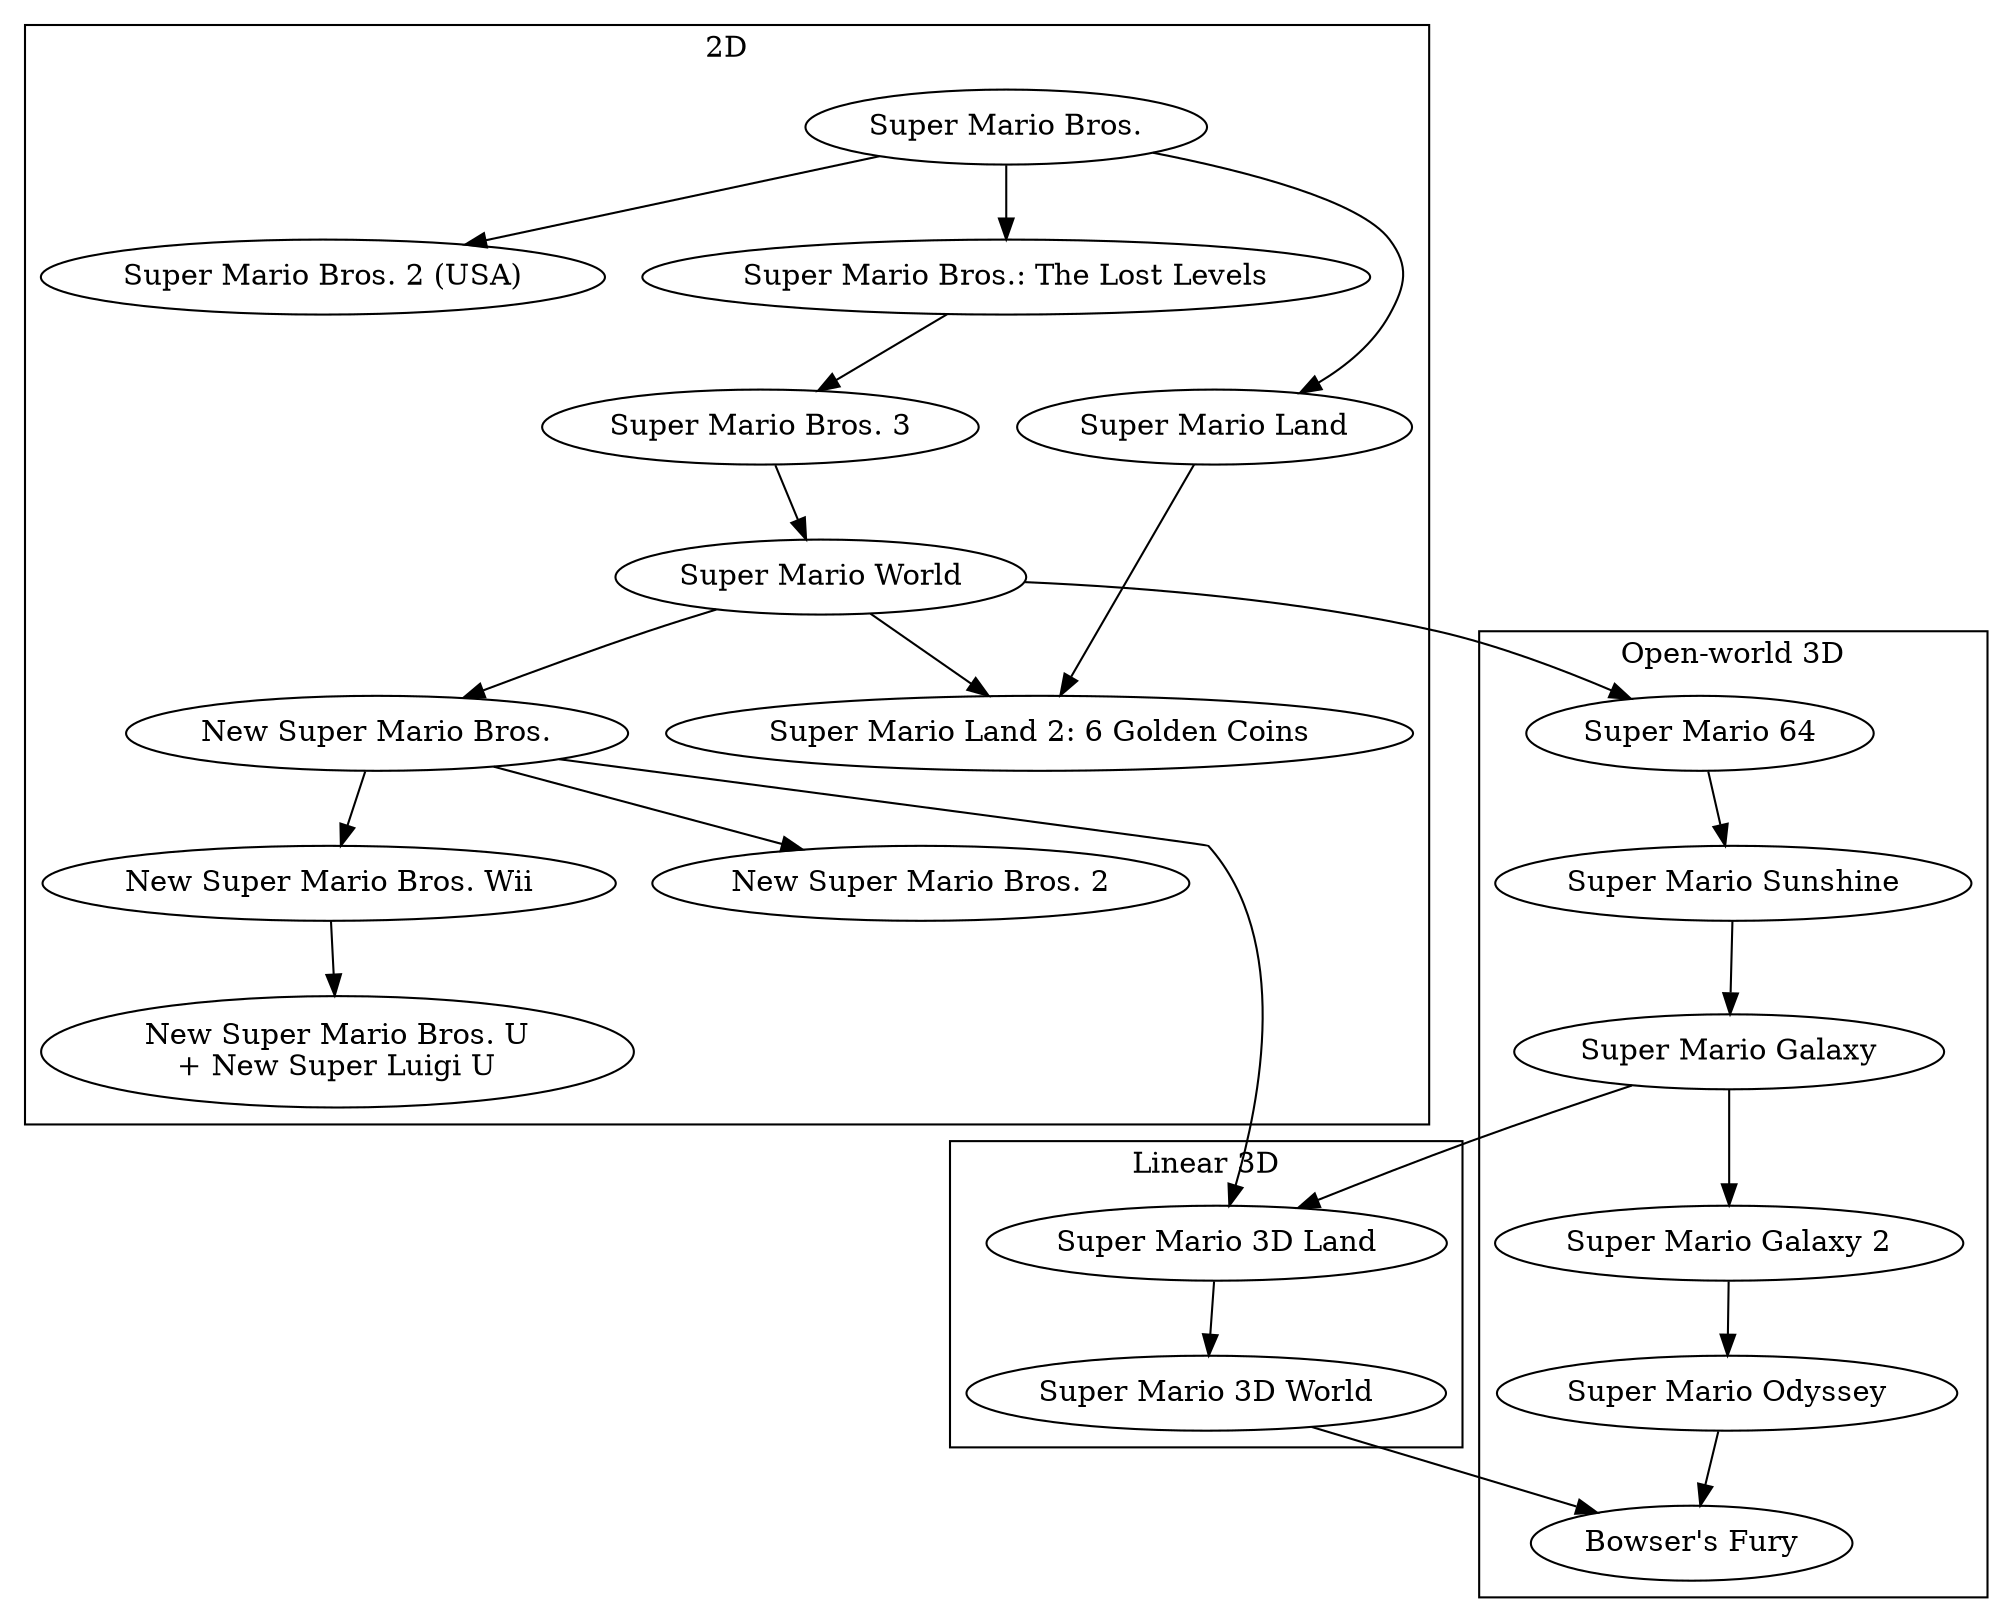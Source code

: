 digraph {
    subgraph cluster_2d {
        label="2D";
        smb [label="Super Mario Bros."]
        smb2usa [label="Super Mario Bros. 2 (USA)"]
        smb2 [label="Super Mario Bros.: The Lost Levels"]
        smb3 [label="Super Mario Bros. 3"]
        smw [label="Super Mario World"]
        sml [label="Super Mario Land"]
        sml2 [label="Super Mario Land 2: 6 Golden Coins"]
        nsmb [label="New Super Mario Bros."]
        nsmbwii [label="New Super Mario Bros. Wii"]
        nsmb2 [label="New Super Mario Bros. 2"]
        nsmbu [label="New Super Mario Bros. U\n+ New Super Luigi U"]
    }
    subgraph cluster_openworld {
        label="Open-world 3D";
        sm64 [label="Super Mario 64"]
        sunshine [label="Super Mario Sunshine"]
        galaxy [label="Super Mario Galaxy"]
        galaxy2 [label="Super Mario Galaxy 2"]
        odd [label="Super Mario Odyssey"]
        fury [label="Bowser's Fury"]
    }
    subgraph cluster_lin3d {
        label="Linear 3D";
        sm3dl [label="Super Mario 3D Land"]
        sm3dw [label="Super Mario 3D World"]
    }
    smb -> smb2
    smb -> sml
    smb -> smb2usa
    smb2 -> smb3
    smb3 -> smw
    sml -> sml2
    smw -> sml2
    smw -> sm64
    sm64 -> sunshine
    sunshine -> galaxy
    galaxy -> galaxy2
    galaxy2 -> odd
    odd -> fury
    smw -> nsmb
    nsmb -> nsmbwii
    nsmb -> nsmb2
    nsmbwii -> nsmbu
    galaxy -> sm3dl
    nsmb -> sm3dl
    sm3dl -> sm3dw
    sm3dw -> fury
}

